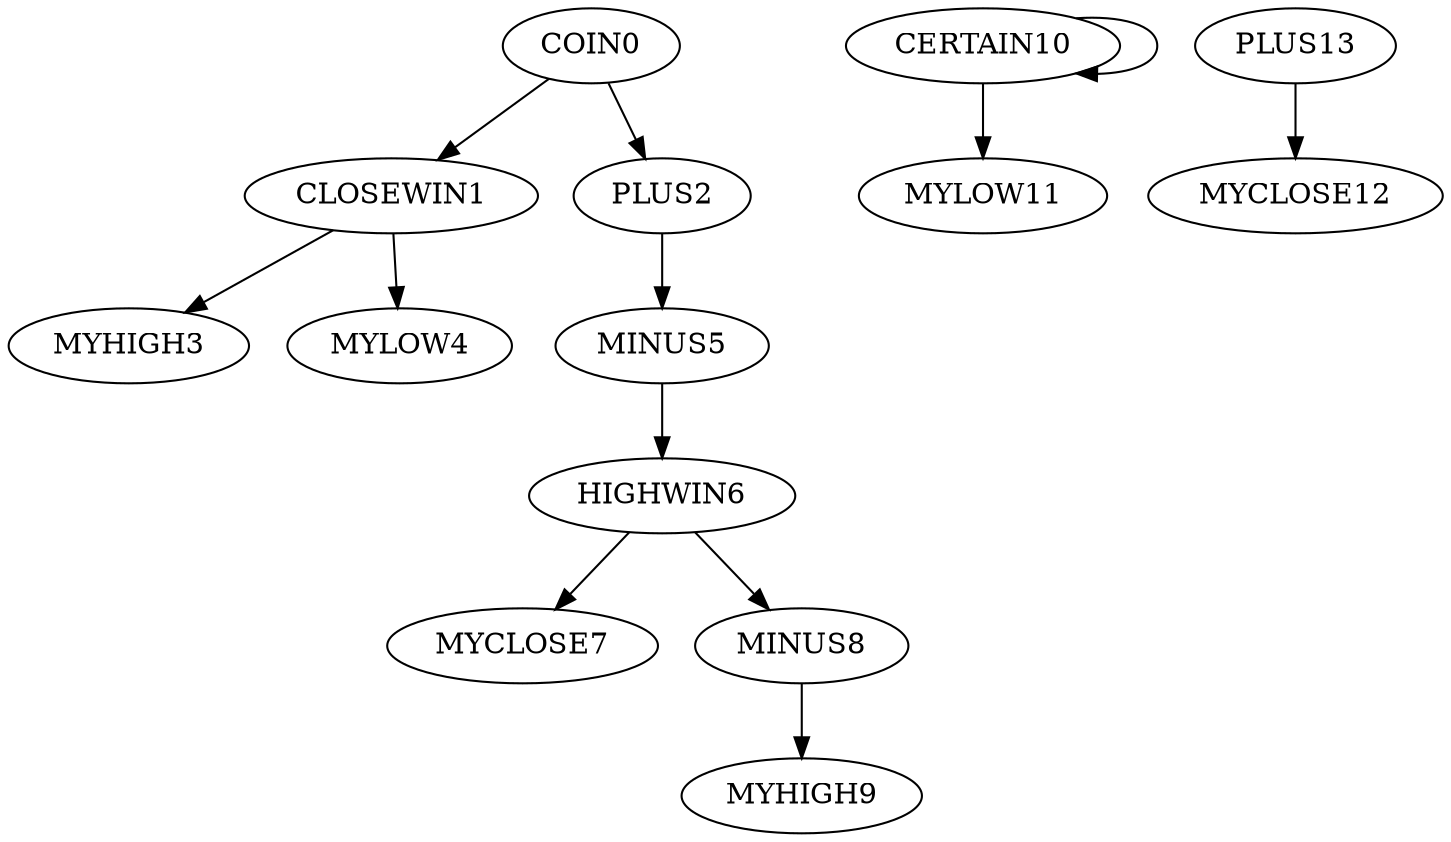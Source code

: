 digraph T {
	COIN0 -> CLOSEWIN1;
	COIN0 -> PLUS2;
	CLOSEWIN1 -> MYHIGH3;
	CLOSEWIN1 -> MYLOW4;
	PLUS2 -> MINUS5;
	MINUS5 -> HIGHWIN6;
	HIGHWIN6 -> MYCLOSE7;
	HIGHWIN6 -> MINUS8;
	MINUS8 -> MYHIGH9;
	CERTAIN10 -> CERTAIN10;
	CERTAIN10 -> MYLOW11;
	PLUS13 -> MYCLOSE12;
}